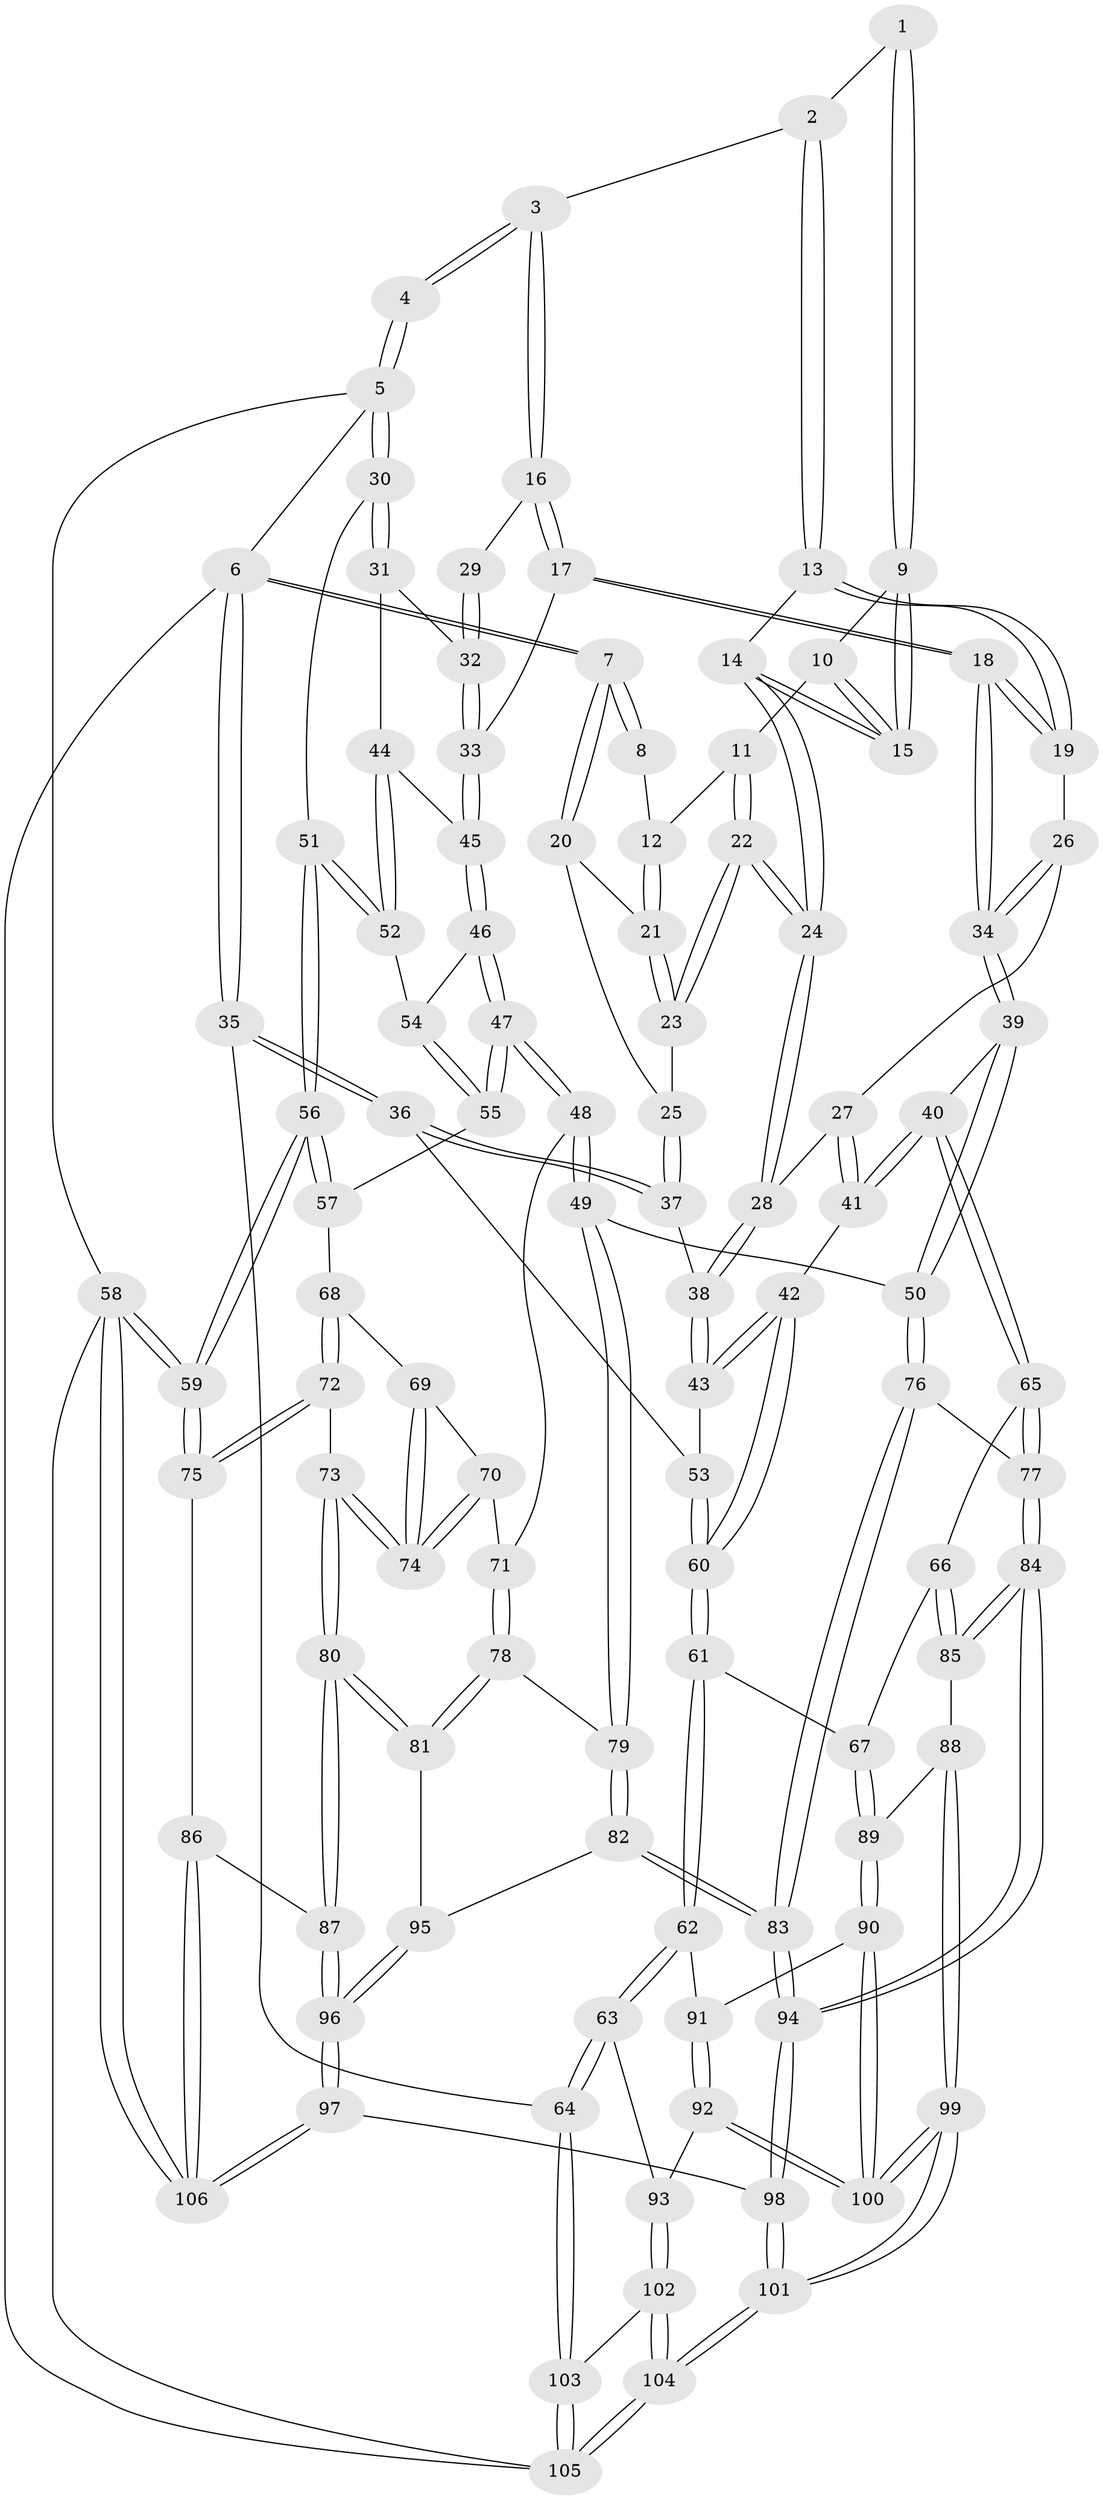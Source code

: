 // Generated by graph-tools (version 1.1) at 2025/02/03/09/25 05:02:16]
// undirected, 106 vertices, 262 edges
graph export_dot {
graph [start="1"]
  node [color=gray90,style=filled];
  1 [pos="+0.4088979142711977+0"];
  2 [pos="+0.49992419683037365+0"];
  3 [pos="+0.5559216745388111+0"];
  4 [pos="+1+0"];
  5 [pos="+1+0"];
  6 [pos="+0+0"];
  7 [pos="+0+0"];
  8 [pos="+0.3102982432589152+0"];
  9 [pos="+0.39411429108490487+0.047360313245033064"];
  10 [pos="+0.34316073054950813+0.08186632569247819"];
  11 [pos="+0.31101311271940635+0.0810926449186926"];
  12 [pos="+0.2820641568141706+0"];
  13 [pos="+0.4857242343146797+0.12788487795760642"];
  14 [pos="+0.426573128067089+0.12229789879765318"];
  15 [pos="+0.4177324333257444+0.11223653667946865"];
  16 [pos="+0.6789040867969336+0.1410528237127113"];
  17 [pos="+0.6274727364473384+0.2413829814012158"];
  18 [pos="+0.6240798157267847+0.24334936707280724"];
  19 [pos="+0.532194046665135+0.18095036368905684"];
  20 [pos="+0.07813504667978513+0.06635626019532902"];
  21 [pos="+0.1727929855930632+0.09327599630074332"];
  22 [pos="+0.26521688071558+0.20767707812692912"];
  23 [pos="+0.22463065149474515+0.18389443902682334"];
  24 [pos="+0.27573793791312967+0.2230381665144862"];
  25 [pos="+0.03734118059439784+0.22846711293952893"];
  26 [pos="+0.34004911290953127+0.24016222194297102"];
  27 [pos="+0.29997357336401154+0.23484710914077833"];
  28 [pos="+0.27626297711499886+0.2248938834434116"];
  29 [pos="+0.8413981521795653+0.06670975877513925"];
  30 [pos="+1+0.23379042164988575"];
  31 [pos="+0.9385071140299663+0.26389568942031005"];
  32 [pos="+0.8891911658646326+0.2254226392057242"];
  33 [pos="+0.7094877379021324+0.27050212267154106"];
  34 [pos="+0.5692436283963216+0.35862322374962585"];
  35 [pos="+0+0.3491295775348106"];
  36 [pos="+0+0.3488020218619019"];
  37 [pos="+0+0.28530937773962295"];
  38 [pos="+0.234319864823419+0.32425598236703607"];
  39 [pos="+0.5362851908176899+0.49654454783979235"];
  40 [pos="+0.5191118694058214+0.4996316503827308"];
  41 [pos="+0.491080127566271+0.4960532541690067"];
  42 [pos="+0.4806975932644123+0.49633639699616794"];
  43 [pos="+0.2362664581441056+0.3938475256408529"];
  44 [pos="+0.8699907576710094+0.3604845133175115"];
  45 [pos="+0.8305377140865533+0.3721373614565137"];
  46 [pos="+0.8179682735154643+0.4095333772415664"];
  47 [pos="+0.7361920246823825+0.5522669542592326"];
  48 [pos="+0.7337341395661147+0.5534431075720151"];
  49 [pos="+0.620011217499073+0.557024053352357"];
  50 [pos="+0.5947897084296538+0.5464518238763229"];
  51 [pos="+1+0.31536970135593234"];
  52 [pos="+0.9310218816202223+0.41494531761762665"];
  53 [pos="+0.13415892012944852+0.4998444352344999"];
  54 [pos="+0.9278457566899354+0.49164568836584704"];
  55 [pos="+0.9390242528675574+0.5547359609048012"];
  56 [pos="+1+0.5547952332901651"];
  57 [pos="+0.977800889312886+0.5763025005748879"];
  58 [pos="+1+1"];
  59 [pos="+1+0.8526851221716439"];
  60 [pos="+0.17212719589470762+0.6463813092173047"];
  61 [pos="+0.17016261990788628+0.6549366105902777"];
  62 [pos="+0.1079299834449106+0.6979050648966231"];
  63 [pos="+0+0.7217888664401387"];
  64 [pos="+0+0.7197173802865002"];
  65 [pos="+0.3868114557959098+0.7255690906753764"];
  66 [pos="+0.2667591184674448+0.7061139847494444"];
  67 [pos="+0.1940765020119494+0.6759143354997664"];
  68 [pos="+0.9454402549262753+0.6450954477375714"];
  69 [pos="+0.8993736976719034+0.6764193496787072"];
  70 [pos="+0.8150825620857248+0.6766837354890224"];
  71 [pos="+0.8084793060914601+0.6741231929621819"];
  72 [pos="+0.9670851483812616+0.7660088764841014"];
  73 [pos="+0.8802466832326238+0.7692325853490424"];
  74 [pos="+0.8800842154763142+0.7682379108670901"];
  75 [pos="+1+0.8522491696228486"];
  76 [pos="+0.5126225199846955+0.794650418092885"];
  77 [pos="+0.4230712310779752+0.8022981678299917"];
  78 [pos="+0.7645785005898799+0.8103174660609476"];
  79 [pos="+0.6870605000847948+0.7781372774160253"];
  80 [pos="+0.8081054927450494+0.851268480432627"];
  81 [pos="+0.7944874599711153+0.8406565636666086"];
  82 [pos="+0.6103209240929743+0.8427004653617008"];
  83 [pos="+0.5724683447636293+0.8519109210441097"];
  84 [pos="+0.38404650770600446+0.8675405309198347"];
  85 [pos="+0.3422056623033441+0.8650506750923459"];
  86 [pos="+1+0.8668097850138194"];
  87 [pos="+0.8293821073958185+0.9061418403024578"];
  88 [pos="+0.30888763884829407+0.8730057166677745"];
  89 [pos="+0.2533057775158514+0.8664398732620247"];
  90 [pos="+0.21816392122948963+0.8959108258103406"];
  91 [pos="+0.11000441134733255+0.7338036791468555"];
  92 [pos="+0.10680028181511371+0.8895948763101256"];
  93 [pos="+0.06606049878163614+0.9133901773304537"];
  94 [pos="+0.4879021368256223+1"];
  95 [pos="+0.6629087233399631+0.9020358843227171"];
  96 [pos="+0.7603660025859307+1"];
  97 [pos="+0.751201400980859+1"];
  98 [pos="+0.4936950674341714+1"];
  99 [pos="+0.24784096667248096+1"];
  100 [pos="+0.18891748641533795+0.9292523597985283"];
  101 [pos="+0.2580657551673657+1"];
  102 [pos="+0.06527324728073594+0.9143044345850152"];
  103 [pos="+0+0.902045349128699"];
  104 [pos="+0+1"];
  105 [pos="+0+1"];
  106 [pos="+0.7583411828230202+1"];
  1 -- 2;
  1 -- 9;
  1 -- 9;
  2 -- 3;
  2 -- 13;
  2 -- 13;
  3 -- 4;
  3 -- 4;
  3 -- 16;
  3 -- 16;
  4 -- 5;
  4 -- 5;
  5 -- 6;
  5 -- 30;
  5 -- 30;
  5 -- 58;
  6 -- 7;
  6 -- 7;
  6 -- 35;
  6 -- 35;
  6 -- 105;
  7 -- 8;
  7 -- 8;
  7 -- 20;
  7 -- 20;
  8 -- 12;
  9 -- 10;
  9 -- 15;
  9 -- 15;
  10 -- 11;
  10 -- 15;
  10 -- 15;
  11 -- 12;
  11 -- 22;
  11 -- 22;
  12 -- 21;
  12 -- 21;
  13 -- 14;
  13 -- 19;
  13 -- 19;
  14 -- 15;
  14 -- 15;
  14 -- 24;
  14 -- 24;
  16 -- 17;
  16 -- 17;
  16 -- 29;
  17 -- 18;
  17 -- 18;
  17 -- 33;
  18 -- 19;
  18 -- 19;
  18 -- 34;
  18 -- 34;
  19 -- 26;
  20 -- 21;
  20 -- 25;
  21 -- 23;
  21 -- 23;
  22 -- 23;
  22 -- 23;
  22 -- 24;
  22 -- 24;
  23 -- 25;
  24 -- 28;
  24 -- 28;
  25 -- 37;
  25 -- 37;
  26 -- 27;
  26 -- 34;
  26 -- 34;
  27 -- 28;
  27 -- 41;
  27 -- 41;
  28 -- 38;
  28 -- 38;
  29 -- 32;
  29 -- 32;
  30 -- 31;
  30 -- 31;
  30 -- 51;
  31 -- 32;
  31 -- 44;
  32 -- 33;
  32 -- 33;
  33 -- 45;
  33 -- 45;
  34 -- 39;
  34 -- 39;
  35 -- 36;
  35 -- 36;
  35 -- 64;
  36 -- 37;
  36 -- 37;
  36 -- 53;
  37 -- 38;
  38 -- 43;
  38 -- 43;
  39 -- 40;
  39 -- 50;
  39 -- 50;
  40 -- 41;
  40 -- 41;
  40 -- 65;
  40 -- 65;
  41 -- 42;
  42 -- 43;
  42 -- 43;
  42 -- 60;
  42 -- 60;
  43 -- 53;
  44 -- 45;
  44 -- 52;
  44 -- 52;
  45 -- 46;
  45 -- 46;
  46 -- 47;
  46 -- 47;
  46 -- 54;
  47 -- 48;
  47 -- 48;
  47 -- 55;
  47 -- 55;
  48 -- 49;
  48 -- 49;
  48 -- 71;
  49 -- 50;
  49 -- 79;
  49 -- 79;
  50 -- 76;
  50 -- 76;
  51 -- 52;
  51 -- 52;
  51 -- 56;
  51 -- 56;
  52 -- 54;
  53 -- 60;
  53 -- 60;
  54 -- 55;
  54 -- 55;
  55 -- 57;
  56 -- 57;
  56 -- 57;
  56 -- 59;
  56 -- 59;
  57 -- 68;
  58 -- 59;
  58 -- 59;
  58 -- 106;
  58 -- 106;
  58 -- 105;
  59 -- 75;
  59 -- 75;
  60 -- 61;
  60 -- 61;
  61 -- 62;
  61 -- 62;
  61 -- 67;
  62 -- 63;
  62 -- 63;
  62 -- 91;
  63 -- 64;
  63 -- 64;
  63 -- 93;
  64 -- 103;
  64 -- 103;
  65 -- 66;
  65 -- 77;
  65 -- 77;
  66 -- 67;
  66 -- 85;
  66 -- 85;
  67 -- 89;
  67 -- 89;
  68 -- 69;
  68 -- 72;
  68 -- 72;
  69 -- 70;
  69 -- 74;
  69 -- 74;
  70 -- 71;
  70 -- 74;
  70 -- 74;
  71 -- 78;
  71 -- 78;
  72 -- 73;
  72 -- 75;
  72 -- 75;
  73 -- 74;
  73 -- 74;
  73 -- 80;
  73 -- 80;
  75 -- 86;
  76 -- 77;
  76 -- 83;
  76 -- 83;
  77 -- 84;
  77 -- 84;
  78 -- 79;
  78 -- 81;
  78 -- 81;
  79 -- 82;
  79 -- 82;
  80 -- 81;
  80 -- 81;
  80 -- 87;
  80 -- 87;
  81 -- 95;
  82 -- 83;
  82 -- 83;
  82 -- 95;
  83 -- 94;
  83 -- 94;
  84 -- 85;
  84 -- 85;
  84 -- 94;
  84 -- 94;
  85 -- 88;
  86 -- 87;
  86 -- 106;
  86 -- 106;
  87 -- 96;
  87 -- 96;
  88 -- 89;
  88 -- 99;
  88 -- 99;
  89 -- 90;
  89 -- 90;
  90 -- 91;
  90 -- 100;
  90 -- 100;
  91 -- 92;
  91 -- 92;
  92 -- 93;
  92 -- 100;
  92 -- 100;
  93 -- 102;
  93 -- 102;
  94 -- 98;
  94 -- 98;
  95 -- 96;
  95 -- 96;
  96 -- 97;
  96 -- 97;
  97 -- 98;
  97 -- 106;
  97 -- 106;
  98 -- 101;
  98 -- 101;
  99 -- 100;
  99 -- 100;
  99 -- 101;
  99 -- 101;
  101 -- 104;
  101 -- 104;
  102 -- 103;
  102 -- 104;
  102 -- 104;
  103 -- 105;
  103 -- 105;
  104 -- 105;
  104 -- 105;
}

